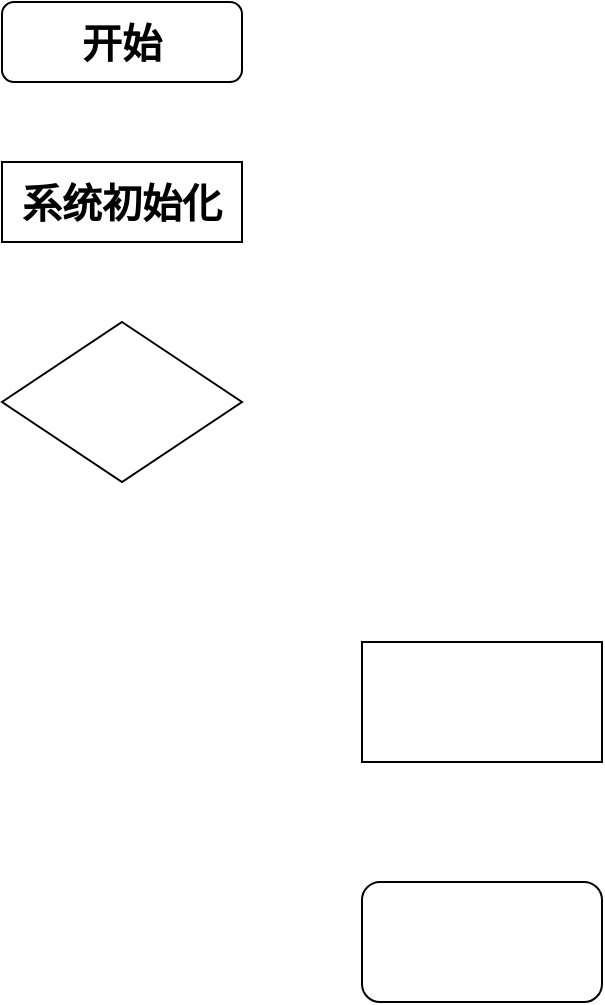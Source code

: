 <mxfile version="24.3.1" type="github">
  <diagram name="第 1 页" id="ofAbf6udsnqB81nKV2mj">
    <mxGraphModel dx="1050" dy="530" grid="1" gridSize="10" guides="1" tooltips="1" connect="1" arrows="1" fold="1" page="1" pageScale="1" pageWidth="827" pageHeight="1169" math="0" shadow="0">
      <root>
        <mxCell id="0" />
        <mxCell id="1" parent="0" />
        <mxCell id="_w1h0C5fWpIFUQwM9ZM2-1" value="&lt;font face=&quot;宋体&quot; style=&quot;font-size: 20px;&quot;&gt;&lt;b&gt;开始&lt;/b&gt;&lt;/font&gt;" style="rounded=1;whiteSpace=wrap;html=1;fillColor=none;" vertex="1" parent="1">
          <mxGeometry x="280" y="120" width="120" height="40" as="geometry" />
        </mxCell>
        <mxCell id="_w1h0C5fWpIFUQwM9ZM2-2" value="" style="rhombus;whiteSpace=wrap;html=1;fillColor=none;" vertex="1" parent="1">
          <mxGeometry x="280" y="280" width="120" height="80" as="geometry" />
        </mxCell>
        <mxCell id="_w1h0C5fWpIFUQwM9ZM2-3" value="" style="rounded=0;whiteSpace=wrap;html=1;fillColor=none;" vertex="1" parent="1">
          <mxGeometry x="460" y="440" width="120" height="60" as="geometry" />
        </mxCell>
        <mxCell id="_w1h0C5fWpIFUQwM9ZM2-4" value="" style="rounded=1;whiteSpace=wrap;html=1;fillColor=none;" vertex="1" parent="1">
          <mxGeometry x="460" y="560" width="120" height="60" as="geometry" />
        </mxCell>
        <mxCell id="_w1h0C5fWpIFUQwM9ZM2-5" value="&lt;font style=&quot;font-size: 20px;&quot; face=&quot;宋体&quot;&gt;&lt;b&gt;系统初始化&lt;/b&gt;&lt;/font&gt;" style="rounded=0;whiteSpace=wrap;html=1;fillColor=none;" vertex="1" parent="1">
          <mxGeometry x="280" y="200" width="120" height="40" as="geometry" />
        </mxCell>
      </root>
    </mxGraphModel>
  </diagram>
</mxfile>
